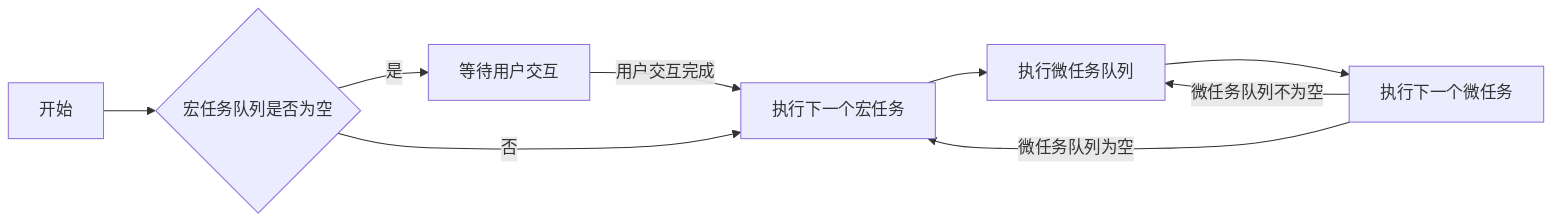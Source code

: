 graph LR
    A[开始] --> B{宏任务队列是否为空}
    B -->|是| C[等待用户交互]
    B -->|否| D[执行下一个宏任务]
    D --> E[执行微任务队列]
    E --> F[执行下一个微任务]
    F -->|微任务队列为空| D
    F -->|微任务队列不为空| E
    C -->|用户交互完成| D